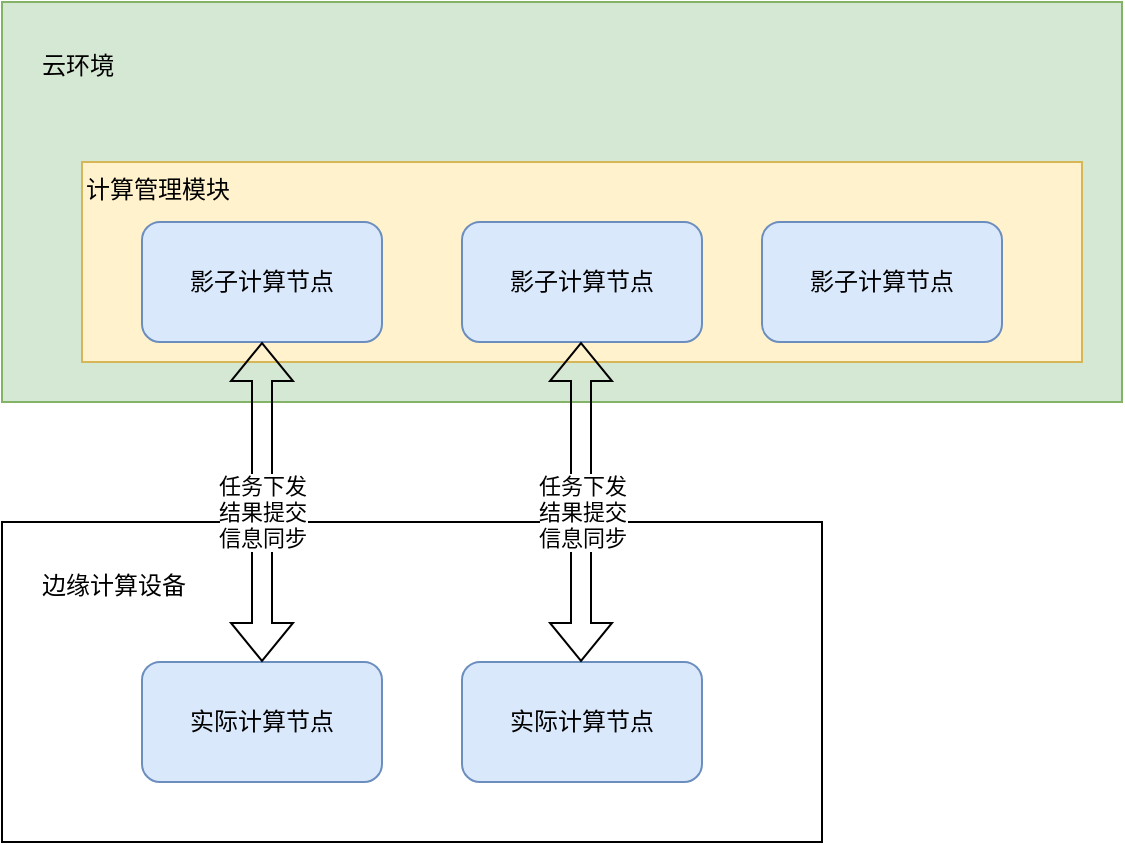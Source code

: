 <mxfile version="22.0.4" type="github">
  <diagram name="第 1 页" id="qO63Ez1emeR1Fj4lNttb">
    <mxGraphModel dx="1186" dy="729" grid="1" gridSize="10" guides="1" tooltips="1" connect="1" arrows="1" fold="1" page="1" pageScale="1" pageWidth="827" pageHeight="1169" math="0" shadow="0">
      <root>
        <mxCell id="0" />
        <mxCell id="1" parent="0" />
        <mxCell id="egavwRmLQPbvetfOZlf4-8" value="边缘计算设备" style="rounded=0;whiteSpace=wrap;html=1;verticalAlign=top;align=left;spacing=20;" vertex="1" parent="1">
          <mxGeometry x="110" y="420" width="410" height="160" as="geometry" />
        </mxCell>
        <mxCell id="egavwRmLQPbvetfOZlf4-2" value="云环境" style="rounded=0;whiteSpace=wrap;html=1;horizontal=1;verticalAlign=top;align=left;spacing=20;fillColor=#d5e8d4;strokeColor=#82b366;" vertex="1" parent="1">
          <mxGeometry x="110" y="160" width="560" height="200" as="geometry" />
        </mxCell>
        <mxCell id="egavwRmLQPbvetfOZlf4-6" value="计算管理模块" style="rounded=0;whiteSpace=wrap;html=1;fillColor=#fff2cc;strokeColor=#d6b656;horizontal=1;verticalAlign=top;align=left;" vertex="1" parent="1">
          <mxGeometry x="150" y="240" width="500" height="100" as="geometry" />
        </mxCell>
        <mxCell id="egavwRmLQPbvetfOZlf4-3" value="影子计算节点" style="rounded=1;whiteSpace=wrap;html=1;fillColor=#dae8fc;strokeColor=#6c8ebf;" vertex="1" parent="1">
          <mxGeometry x="180" y="270" width="120" height="60" as="geometry" />
        </mxCell>
        <mxCell id="egavwRmLQPbvetfOZlf4-4" value="影子计算节点" style="rounded=1;whiteSpace=wrap;html=1;fillColor=#dae8fc;strokeColor=#6c8ebf;" vertex="1" parent="1">
          <mxGeometry x="340" y="270" width="120" height="60" as="geometry" />
        </mxCell>
        <mxCell id="egavwRmLQPbvetfOZlf4-5" value="影子计算节点" style="rounded=1;whiteSpace=wrap;html=1;fillColor=#dae8fc;strokeColor=#6c8ebf;" vertex="1" parent="1">
          <mxGeometry x="490" y="270" width="120" height="60" as="geometry" />
        </mxCell>
        <mxCell id="egavwRmLQPbvetfOZlf4-7" value="实际计算节点" style="rounded=1;whiteSpace=wrap;html=1;fillColor=#dae8fc;strokeColor=#6c8ebf;" vertex="1" parent="1">
          <mxGeometry x="180" y="490" width="120" height="60" as="geometry" />
        </mxCell>
        <mxCell id="egavwRmLQPbvetfOZlf4-9" value="实际计算节点" style="rounded=1;whiteSpace=wrap;html=1;fillColor=#dae8fc;strokeColor=#6c8ebf;" vertex="1" parent="1">
          <mxGeometry x="340" y="490" width="120" height="60" as="geometry" />
        </mxCell>
        <mxCell id="egavwRmLQPbvetfOZlf4-10" value="" style="shape=flexArrow;endArrow=classic;startArrow=classic;html=1;rounded=0;entryX=0.5;entryY=1;entryDx=0;entryDy=0;" edge="1" parent="1" source="egavwRmLQPbvetfOZlf4-7" target="egavwRmLQPbvetfOZlf4-3">
          <mxGeometry width="100" height="100" relative="1" as="geometry">
            <mxPoint x="200" y="480" as="sourcePoint" />
            <mxPoint x="300" y="380" as="targetPoint" />
          </mxGeometry>
        </mxCell>
        <mxCell id="egavwRmLQPbvetfOZlf4-11" value="任务下发&lt;br&gt;结果提交&lt;br&gt;信息同步" style="edgeLabel;html=1;align=center;verticalAlign=middle;resizable=0;points=[];" vertex="1" connectable="0" parent="egavwRmLQPbvetfOZlf4-10">
          <mxGeometry x="-0.062" relative="1" as="geometry">
            <mxPoint as="offset" />
          </mxGeometry>
        </mxCell>
        <mxCell id="egavwRmLQPbvetfOZlf4-12" value="" style="shape=flexArrow;endArrow=classic;startArrow=classic;html=1;rounded=0;entryX=0.5;entryY=1;entryDx=0;entryDy=0;" edge="1" parent="1">
          <mxGeometry width="100" height="100" relative="1" as="geometry">
            <mxPoint x="399.5" y="490" as="sourcePoint" />
            <mxPoint x="399.5" y="330" as="targetPoint" />
          </mxGeometry>
        </mxCell>
        <mxCell id="egavwRmLQPbvetfOZlf4-13" value="&lt;span style=&quot;color: rgb(0, 0, 0); font-family: Helvetica; font-size: 11px; font-style: normal; font-variant-ligatures: normal; font-variant-caps: normal; font-weight: 400; letter-spacing: normal; orphans: 2; text-align: center; text-indent: 0px; text-transform: none; widows: 2; word-spacing: 0px; -webkit-text-stroke-width: 0px; background-color: rgb(255, 255, 255); text-decoration-thickness: initial; text-decoration-style: initial; text-decoration-color: initial; float: none; display: inline !important;&quot;&gt;任务下发&lt;/span&gt;&lt;br style=&quot;border-color: var(--border-color); color: rgb(0, 0, 0); font-family: Helvetica; font-size: 11px; font-style: normal; font-variant-ligatures: normal; font-variant-caps: normal; font-weight: 400; letter-spacing: normal; orphans: 2; text-align: center; text-indent: 0px; text-transform: none; widows: 2; word-spacing: 0px; -webkit-text-stroke-width: 0px; text-decoration-thickness: initial; text-decoration-style: initial; text-decoration-color: initial;&quot;&gt;&lt;span style=&quot;color: rgb(0, 0, 0); font-family: Helvetica; font-size: 11px; font-style: normal; font-variant-ligatures: normal; font-variant-caps: normal; font-weight: 400; letter-spacing: normal; orphans: 2; text-align: center; text-indent: 0px; text-transform: none; widows: 2; word-spacing: 0px; -webkit-text-stroke-width: 0px; background-color: rgb(255, 255, 255); text-decoration-thickness: initial; text-decoration-style: initial; text-decoration-color: initial; float: none; display: inline !important;&quot;&gt;结果提交&lt;/span&gt;&lt;br style=&quot;border-color: var(--border-color); color: rgb(0, 0, 0); font-family: Helvetica; font-size: 11px; font-style: normal; font-variant-ligatures: normal; font-variant-caps: normal; font-weight: 400; letter-spacing: normal; orphans: 2; text-align: center; text-indent: 0px; text-transform: none; widows: 2; word-spacing: 0px; -webkit-text-stroke-width: 0px; text-decoration-thickness: initial; text-decoration-style: initial; text-decoration-color: initial;&quot;&gt;&lt;span style=&quot;color: rgb(0, 0, 0); font-family: Helvetica; font-size: 11px; font-style: normal; font-variant-ligatures: normal; font-variant-caps: normal; font-weight: 400; letter-spacing: normal; orphans: 2; text-align: center; text-indent: 0px; text-transform: none; widows: 2; word-spacing: 0px; -webkit-text-stroke-width: 0px; background-color: rgb(255, 255, 255); text-decoration-thickness: initial; text-decoration-style: initial; text-decoration-color: initial; float: none; display: inline !important;&quot;&gt;信息同步&lt;/span&gt;" style="edgeLabel;html=1;align=center;verticalAlign=middle;resizable=0;points=[];" vertex="1" connectable="0" parent="egavwRmLQPbvetfOZlf4-12">
          <mxGeometry x="-0.062" relative="1" as="geometry">
            <mxPoint as="offset" />
          </mxGeometry>
        </mxCell>
      </root>
    </mxGraphModel>
  </diagram>
</mxfile>

